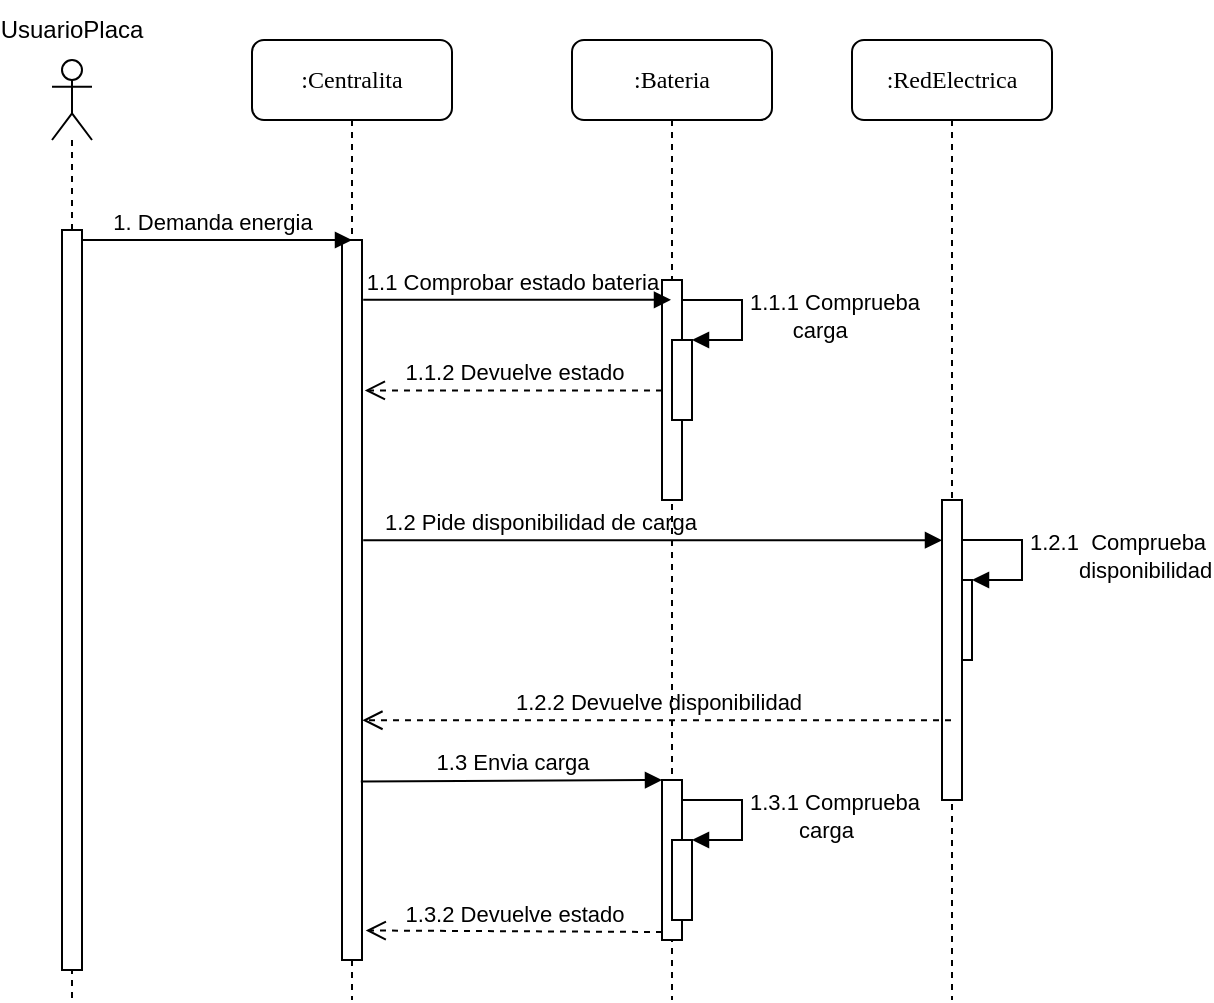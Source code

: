 <mxfile version="20.8.12" type="google"><diagram name="Page-1" id="13e1069c-82ec-6db2-03f1-153e76fe0fe0"><mxGraphModel grid="1" page="1" gridSize="10" guides="1" tooltips="1" connect="1" arrows="1" fold="1" pageScale="1" pageWidth="1100" pageHeight="850" background="none" math="0" shadow="0"><root><mxCell id="0"/><mxCell id="1" parent="0"/><mxCell id="7baba1c4bc27f4b0-2" value=":Centralita" style="shape=umlLifeline;perimeter=lifelinePerimeter;whiteSpace=wrap;html=1;container=1;collapsible=0;recursiveResize=0;outlineConnect=0;rounded=1;shadow=0;comic=0;labelBackgroundColor=none;strokeWidth=1;fontFamily=Verdana;fontSize=12;align=center;" vertex="1" parent="1"><mxGeometry x="240" y="80" width="100" height="480" as="geometry"/></mxCell><mxCell id="7baba1c4bc27f4b0-10" value="" style="html=1;points=[];perimeter=orthogonalPerimeter;rounded=0;shadow=0;comic=0;labelBackgroundColor=none;strokeWidth=1;fontFamily=Verdana;fontSize=12;align=center;" vertex="1" parent="7baba1c4bc27f4b0-2"><mxGeometry x="45" y="100" width="10" height="360" as="geometry"/></mxCell><mxCell id="7baba1c4bc27f4b0-3" value=":Bateria" style="shape=umlLifeline;perimeter=lifelinePerimeter;whiteSpace=wrap;html=1;container=1;collapsible=0;recursiveResize=0;outlineConnect=0;rounded=1;shadow=0;comic=0;labelBackgroundColor=none;strokeWidth=1;fontFamily=Verdana;fontSize=12;align=center;" vertex="1" parent="1"><mxGeometry x="400" y="80" width="100" height="480" as="geometry"/></mxCell><mxCell id="7baba1c4bc27f4b0-13" value="" style="html=1;points=[];perimeter=orthogonalPerimeter;rounded=0;shadow=0;comic=0;labelBackgroundColor=none;strokeWidth=1;fontFamily=Verdana;fontSize=12;align=center;" vertex="1" parent="7baba1c4bc27f4b0-3"><mxGeometry x="45" y="120" width="10" height="110" as="geometry"/></mxCell><mxCell id="6hej9KzEPazQlHFO5mzo-20" value="" style="html=1;points=[];perimeter=orthogonalPerimeter;labelBackgroundColor=none;" vertex="1" parent="7baba1c4bc27f4b0-3"><mxGeometry x="50" y="150" width="10" height="40" as="geometry"/></mxCell><mxCell id="6hej9KzEPazQlHFO5mzo-21" value="1.1.1 Comprueba&lt;br&gt;&amp;nbsp; &amp;nbsp; &amp;nbsp; &amp;nbsp;carga" style="edgeStyle=orthogonalEdgeStyle;html=1;align=left;spacingLeft=2;endArrow=block;rounded=0;entryX=1;entryY=0;labelBackgroundColor=none;fontColor=default;" edge="1" parent="7baba1c4bc27f4b0-3" target="6hej9KzEPazQlHFO5mzo-20"><mxGeometry relative="1" as="geometry"><mxPoint x="55" y="130" as="sourcePoint"/><Array as="points"><mxPoint x="85" y="130"/></Array></mxGeometry></mxCell><mxCell id="6hej9KzEPazQlHFO5mzo-34" value="" style="html=1;points=[];perimeter=orthogonalPerimeter;labelBackgroundColor=none;" vertex="1" parent="7baba1c4bc27f4b0-3"><mxGeometry x="45" y="370" width="10" height="80" as="geometry"/></mxCell><mxCell id="6hej9KzEPazQlHFO5mzo-37" value="" style="html=1;points=[];perimeter=orthogonalPerimeter;labelBackgroundColor=none;" vertex="1" parent="7baba1c4bc27f4b0-3"><mxGeometry x="50" y="400" width="10" height="40" as="geometry"/></mxCell><mxCell id="6hej9KzEPazQlHFO5mzo-38" value="1.3.1 Comprueba&lt;br&gt;&lt;span style=&quot;white-space: pre;&quot;&gt;&#9;&lt;/span&gt;carga" style="edgeStyle=orthogonalEdgeStyle;html=1;align=left;spacingLeft=2;endArrow=block;rounded=0;entryX=1;entryY=0;labelBackgroundColor=none;fontColor=default;" edge="1" parent="7baba1c4bc27f4b0-3" target="6hej9KzEPazQlHFO5mzo-37"><mxGeometry relative="1" as="geometry"><mxPoint x="55" y="380" as="sourcePoint"/><Array as="points"><mxPoint x="85" y="380"/></Array></mxGeometry></mxCell><mxCell id="6hej9KzEPazQlHFO5mzo-15" value="1. Demanda energia" style="html=1;verticalAlign=bottom;endArrow=block;rounded=0;labelBackgroundColor=none;fontColor=default;" edge="1" parent="1"><mxGeometry width="80" relative="1" as="geometry"><mxPoint x="149.81" y="180" as="sourcePoint"/><mxPoint x="290" y="180" as="targetPoint"/></mxGeometry></mxCell><mxCell id="6hej9KzEPazQlHFO5mzo-22" value="1.1.2 Devuelve estado" style="html=1;verticalAlign=bottom;endArrow=open;dashed=1;endSize=8;rounded=0;entryX=1.14;entryY=0.209;entryDx=0;entryDy=0;entryPerimeter=0;labelBackgroundColor=none;fontColor=default;" edge="1" parent="1" source="7baba1c4bc27f4b0-13" target="7baba1c4bc27f4b0-10"><mxGeometry relative="1" as="geometry"><mxPoint x="360" y="440" as="sourcePoint"/><mxPoint x="310" y="255" as="targetPoint"/></mxGeometry></mxCell><mxCell id="6hej9KzEPazQlHFO5mzo-19" value="1.1 Comprobar estado bateria" style="html=1;verticalAlign=bottom;endArrow=block;rounded=0;exitX=1.06;exitY=0.083;exitDx=0;exitDy=0;exitPerimeter=0;labelBackgroundColor=none;fontColor=default;" edge="1" parent="1" source="7baba1c4bc27f4b0-10" target="7baba1c4bc27f4b0-3"><mxGeometry x="-0.033" width="80" relative="1" as="geometry"><mxPoint x="310" y="210" as="sourcePoint"/><mxPoint x="370" y="200" as="targetPoint"/><mxPoint as="offset"/></mxGeometry></mxCell><mxCell id="6hej9KzEPazQlHFO5mzo-23" value="1.2 Pide disponibilidad de carga" style="html=1;verticalAlign=bottom;endArrow=block;rounded=0;exitX=1.06;exitY=0.417;exitDx=0;exitDy=0;exitPerimeter=0;labelBackgroundColor=none;fontColor=default;" edge="1" parent="1" source="7baba1c4bc27f4b0-10" target="7baba1c4bc27f4b0-16"><mxGeometry x="-0.39" width="80" relative="1" as="geometry"><mxPoint x="330" y="330" as="sourcePoint"/><mxPoint x="370" y="320" as="targetPoint"/><mxPoint as="offset"/></mxGeometry></mxCell><mxCell id="7baba1c4bc27f4b0-4" value=":RedElectrica" style="shape=umlLifeline;perimeter=lifelinePerimeter;whiteSpace=wrap;html=1;container=1;collapsible=0;recursiveResize=0;outlineConnect=0;rounded=1;shadow=0;comic=0;labelBackgroundColor=none;strokeWidth=1;fontFamily=Verdana;fontSize=12;align=center;" vertex="1" parent="1"><mxGeometry x="540" y="80" width="100" height="480" as="geometry"/></mxCell><mxCell id="6hej9KzEPazQlHFO5mzo-25" value="1.2.1&amp;nbsp; Comprueba&lt;br&gt;&lt;span style=&quot;white-space: pre;&quot;&gt;&#9;&lt;/span&gt;disponibilidad" style="edgeStyle=orthogonalEdgeStyle;html=1;align=left;spacingLeft=2;endArrow=block;rounded=0;entryX=1;entryY=0;labelBackgroundColor=none;fontColor=default;" edge="1" parent="7baba1c4bc27f4b0-4" target="6hej9KzEPazQlHFO5mzo-24"><mxGeometry relative="1" as="geometry"><mxPoint x="55" y="250" as="sourcePoint"/><Array as="points"><mxPoint x="85" y="250"/></Array></mxGeometry></mxCell><mxCell id="6hej9KzEPazQlHFO5mzo-24" value="" style="html=1;points=[];perimeter=orthogonalPerimeter;labelBackgroundColor=none;" vertex="1" parent="7baba1c4bc27f4b0-4"><mxGeometry x="50" y="270" width="10" height="40" as="geometry"/></mxCell><mxCell id="7baba1c4bc27f4b0-16" value="" style="html=1;points=[];perimeter=orthogonalPerimeter;rounded=0;shadow=0;comic=0;labelBackgroundColor=none;strokeWidth=1;fontFamily=Verdana;fontSize=12;align=center;" vertex="1" parent="1"><mxGeometry x="585" y="310" width="10" height="150" as="geometry"/></mxCell><mxCell id="6hej9KzEPazQlHFO5mzo-28" value="1.2.2 Devuelve disponibilidad" style="html=1;verticalAlign=bottom;endArrow=open;dashed=1;endSize=8;rounded=0;entryX=1.02;entryY=0.667;entryDx=0;entryDy=0;entryPerimeter=0;labelBackgroundColor=none;fontColor=default;" edge="1" parent="1" source="7baba1c4bc27f4b0-4" target="7baba1c4bc27f4b0-10"><mxGeometry relative="1" as="geometry"><mxPoint x="490" y="410" as="sourcePoint"/><mxPoint x="300" y="420" as="targetPoint"/></mxGeometry></mxCell><mxCell id="6hej9KzEPazQlHFO5mzo-35" value="1.3 Envia carga" style="html=1;verticalAlign=bottom;endArrow=block;entryX=0;entryY=0;rounded=0;exitX=0.94;exitY=0.752;exitDx=0;exitDy=0;exitPerimeter=0;labelBackgroundColor=none;fontColor=default;" edge="1" parent="1" source="7baba1c4bc27f4b0-10" target="6hej9KzEPazQlHFO5mzo-34"><mxGeometry relative="1" as="geometry"><mxPoint x="300" y="450" as="sourcePoint"/></mxGeometry></mxCell><mxCell id="6hej9KzEPazQlHFO5mzo-36" value="1.3.2 Devuelve estado" style="html=1;verticalAlign=bottom;endArrow=open;dashed=1;endSize=8;exitX=0;exitY=0.95;rounded=0;entryX=1.185;entryY=0.959;entryDx=0;entryDy=0;entryPerimeter=0;labelBackgroundColor=none;fontColor=default;" edge="1" parent="1" source="6hej9KzEPazQlHFO5mzo-34" target="7baba1c4bc27f4b0-10"><mxGeometry relative="1" as="geometry"><mxPoint x="375" y="526" as="targetPoint"/></mxGeometry></mxCell><mxCell id="lPqgzVisMfcwfheWQj2U-1" value="" style="shape=umlLifeline;participant=umlActor;perimeter=lifelinePerimeter;whiteSpace=wrap;html=1;container=1;collapsible=0;recursiveResize=0;verticalAlign=top;spacingTop=36;outlineConnect=0;size=40;" vertex="1" parent="1"><mxGeometry x="140" y="90" width="20" height="470" as="geometry"/></mxCell><mxCell id="lPqgzVisMfcwfheWQj2U-2" value="" style="html=1;points=[];perimeter=orthogonalPerimeter;" vertex="1" parent="lPqgzVisMfcwfheWQj2U-1"><mxGeometry x="5" y="85" width="10" height="370" as="geometry"/></mxCell><mxCell id="lPqgzVisMfcwfheWQj2U-3" value="UsuarioPlaca" style="text;html=1;strokeColor=none;fillColor=none;align=center;verticalAlign=middle;whiteSpace=wrap;rounded=0;" vertex="1" parent="1"><mxGeometry x="120" y="60" width="60" height="30" as="geometry"/></mxCell></root></mxGraphModel></diagram></mxfile>